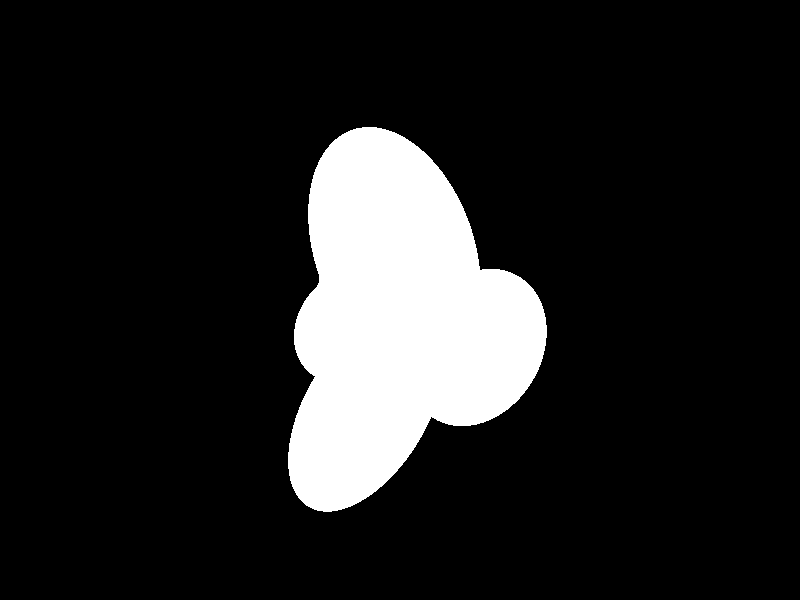   #include "colors.inc"
  
  background{Black}
  
  camera {
	angle 60
    location <0,10,-100>
    look_at <0,5,0>
  }
  
  light_source { <0, -20, -60> color White}
   

#declare NewStimBlob2 = blob{
	threshold 0.05
	
	sphere{
	<0,3,0>, 5, 1
	scale<5,4,0>
	rotate<-15,0,0>
	}
	sphere{
	<0,-2,0>, 3, 1
	scale<4,6,3>
	rotate<35,0,0>
	translate<0,0,1.5>
	}
	sphere{
	<6,0,0>, 2, 1
	scale<3,5,6>
	rotate<-40,0,0>
	translate<0,0,0.8>
	}
	sphere{
	<-6,0,0>, 2, 1
	scale<3,5,6>
	rotate<-40,0,0>
	translate<0,0,0.8>
	}
	}

object{ NewStimBlob2
	pigment {White}
	rotate<0,60,0>
	finish {
  	   phong 0.0
	   diffuse 0.9
	   ambient 0.1
    }
	} 
	